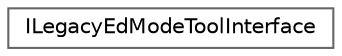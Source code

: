 digraph "Graphical Class Hierarchy"
{
 // INTERACTIVE_SVG=YES
 // LATEX_PDF_SIZE
  bgcolor="transparent";
  edge [fontname=Helvetica,fontsize=10,labelfontname=Helvetica,labelfontsize=10];
  node [fontname=Helvetica,fontsize=10,shape=box,height=0.2,width=0.4];
  rankdir="LR";
  Node0 [id="Node000000",label="ILegacyEdModeToolInterface",height=0.2,width=0.4,color="grey40", fillcolor="white", style="filled",URL="$df/df5/classILegacyEdModeToolInterface.html",tooltip=" "];
}
